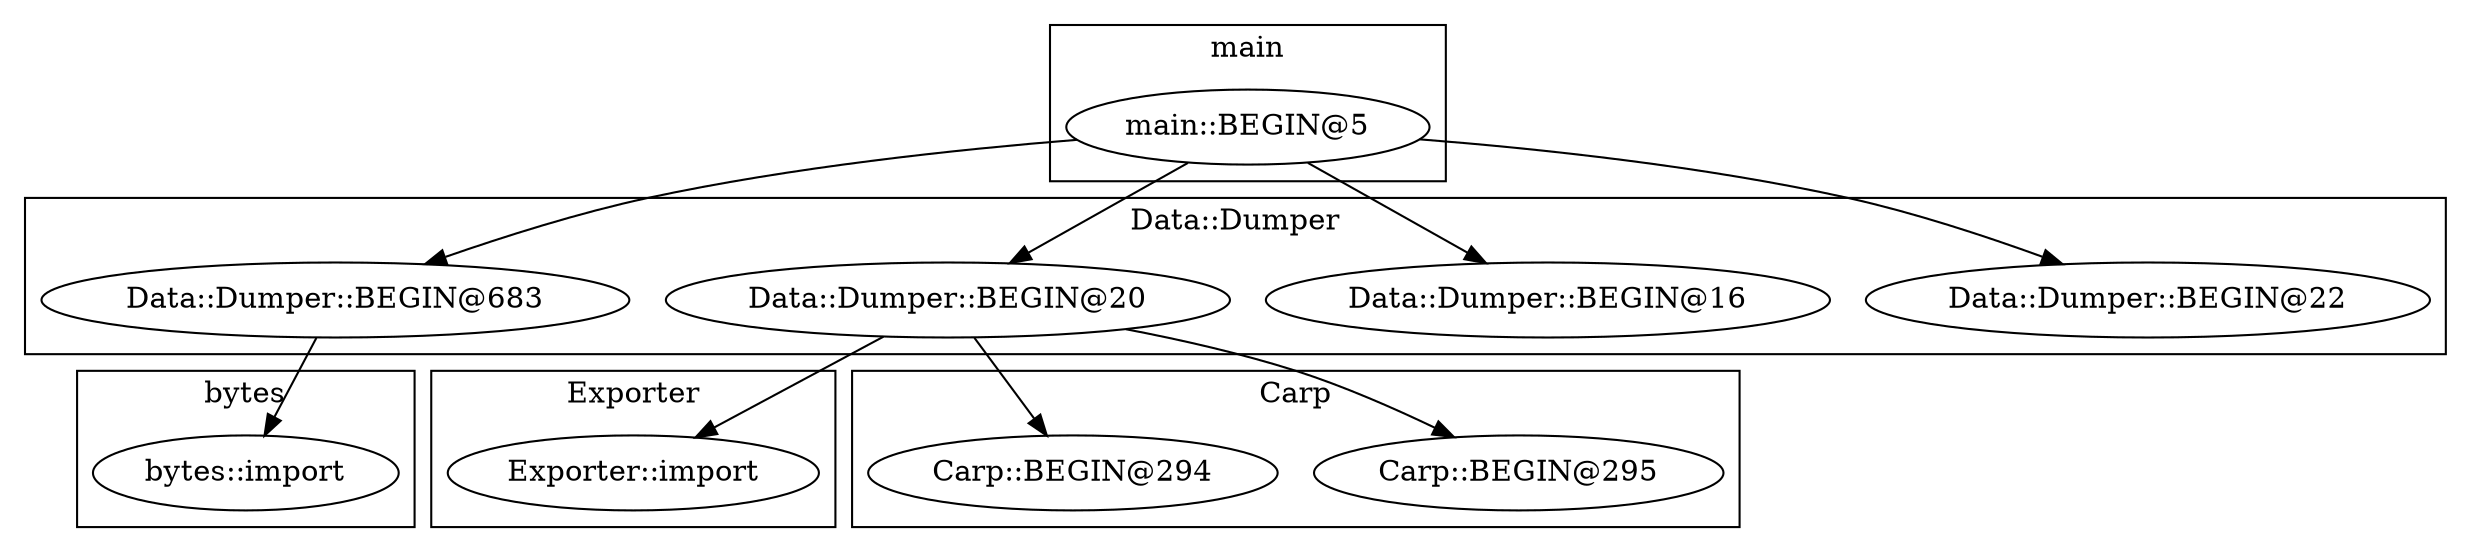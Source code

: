 digraph {
graph [overlap=false]
subgraph cluster_bytes {
	label="bytes";
	"bytes::import";
}
subgraph cluster_Exporter {
	label="Exporter";
	"Exporter::import";
}
subgraph cluster_Carp {
	label="Carp";
	"Carp::BEGIN@295";
	"Carp::BEGIN@294";
}
subgraph cluster_Data_Dumper {
	label="Data::Dumper";
	"Data::Dumper::BEGIN@22";
	"Data::Dumper::BEGIN@16";
	"Data::Dumper::BEGIN@683";
	"Data::Dumper::BEGIN@20";
}
subgraph cluster_main {
	label="main";
	"main::BEGIN@5";
}
"Data::Dumper::BEGIN@20" -> "Exporter::import";
"main::BEGIN@5" -> "Data::Dumper::BEGIN@16";
"main::BEGIN@5" -> "Data::Dumper::BEGIN@683";
"Data::Dumper::BEGIN@20" -> "Carp::BEGIN@295";
"main::BEGIN@5" -> "Data::Dumper::BEGIN@22";
"main::BEGIN@5" -> "Data::Dumper::BEGIN@20";
"Data::Dumper::BEGIN@683" -> "bytes::import";
"Data::Dumper::BEGIN@20" -> "Carp::BEGIN@294";
}
